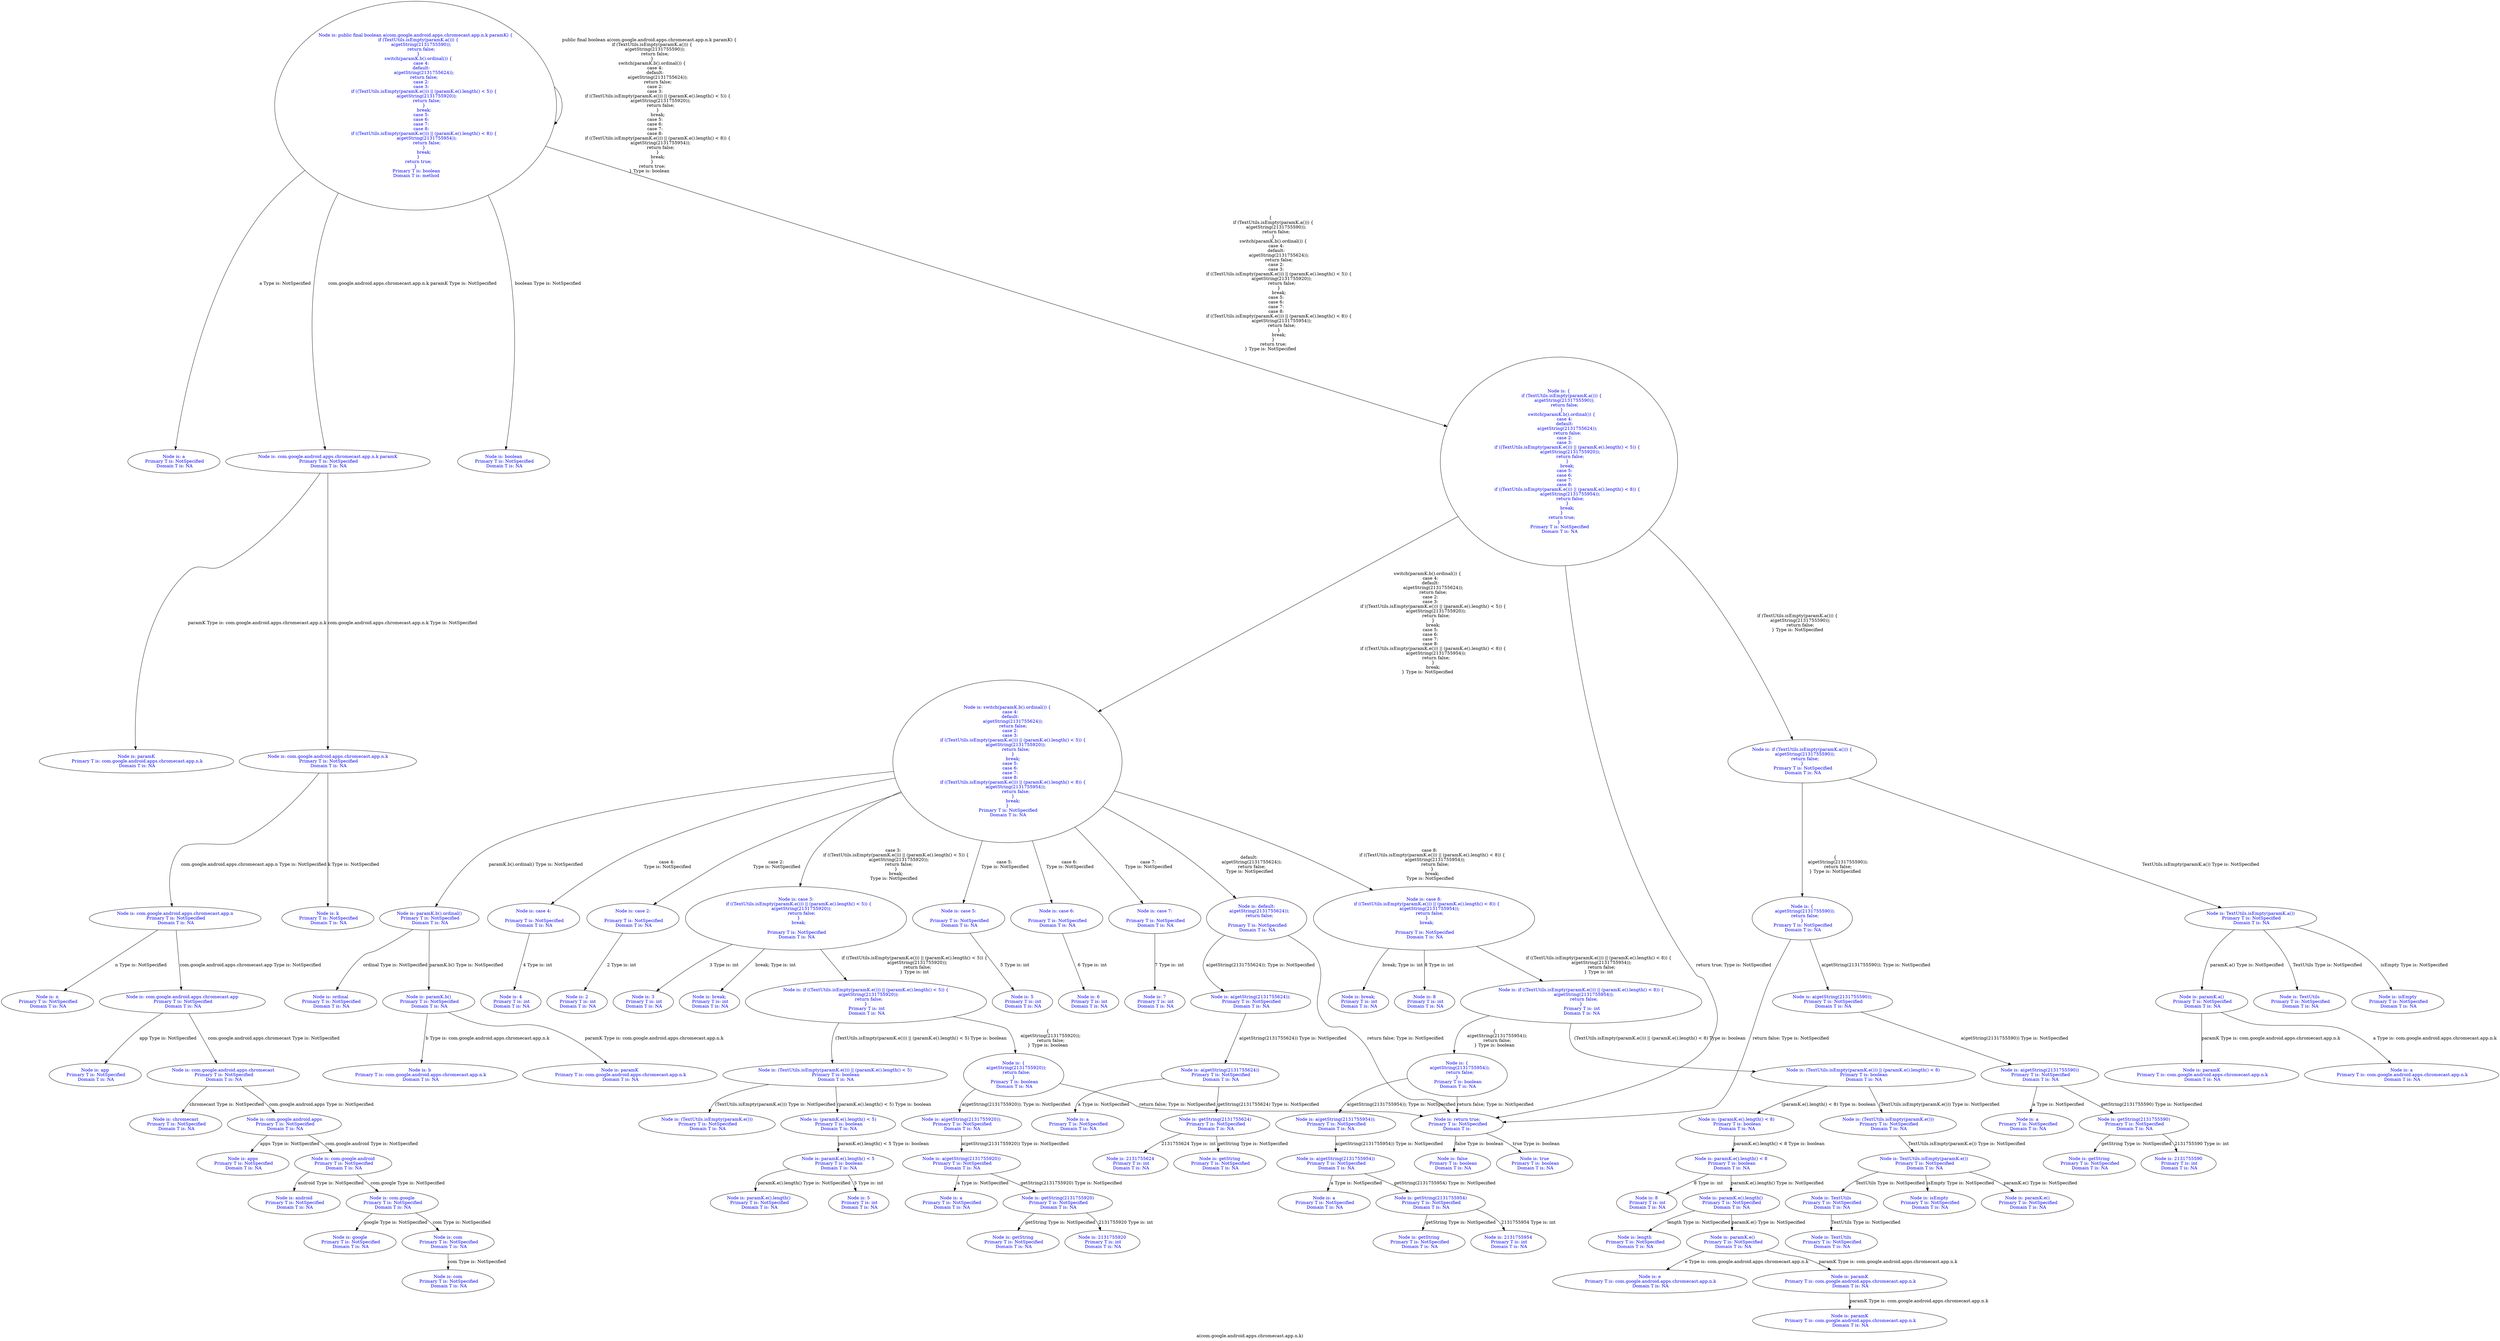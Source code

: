 digraph "a(com.google.android.apps.chromecast.app.n.k)" {
 label="a(com.google.android.apps.chromecast.app.n.k)"
{
 node [shape=box]} 
3597 -> 3597[label="public final boolean a(com.google.android.apps.chromecast.app.n.k paramK) {
    if (TextUtils.isEmpty(paramK.a())) {
        a(getString(2131755590));
        return false;
    }
    switch(paramK.b().ordinal()) {
        case 4:
        default:
            a(getString(2131755624));
            return false;
        case 2:
        case 3:
            if ((TextUtils.isEmpty(paramK.e())) || (paramK.e().length() < 5)) {
                a(getString(2131755920));
                return false;
            }
            break;
        case 5:
        case 6:
        case 7:
        case 8:
            if ((TextUtils.isEmpty(paramK.e())) || (paramK.e().length() < 8)) {
                a(getString(2131755954));
                return false;
            }
            break;
    }
    return true;
} Type is: boolean"];
3597[label="Node is: public final boolean a(com.google.android.apps.chromecast.app.n.k paramK) {
    if (TextUtils.isEmpty(paramK.a())) {
        a(getString(2131755590));
        return false;
    }
    switch(paramK.b().ordinal()) {
        case 4:
        default:
            a(getString(2131755624));
            return false;
        case 2:
        case 3:
            if ((TextUtils.isEmpty(paramK.e())) || (paramK.e().length() < 5)) {
                a(getString(2131755920));
                return false;
            }
            break;
        case 5:
        case 6:
        case 7:
        case 8:
            if ((TextUtils.isEmpty(paramK.e())) || (paramK.e().length() < 8)) {
                a(getString(2131755954));
                return false;
            }
            break;
    }
    return true;
}
 Primary T is: boolean
 Domain T is: method",fontcolor="blue"];
  3597 -> 3598[label="a Type is: NotSpecified"];
3598[label="Node is: a
 Primary T is: NotSpecified
 Domain T is: NA",fontcolor="blue"];
  3597 -> 3599[label="com.google.android.apps.chromecast.app.n.k paramK Type is: NotSpecified"];
3599[label="Node is: com.google.android.apps.chromecast.app.n.k paramK
 Primary T is: NotSpecified
 Domain T is: NA",fontcolor="blue"];
  3599 -> 3600[label="com.google.android.apps.chromecast.app.n.k Type is: NotSpecified"];
3600[label="Node is: com.google.android.apps.chromecast.app.n.k
 Primary T is: NotSpecified
 Domain T is: NA",fontcolor="blue"];
  3600 -> 3601[label="com.google.android.apps.chromecast.app.n Type is: NotSpecified"];
3601[label="Node is: com.google.android.apps.chromecast.app.n
 Primary T is: NotSpecified
 Domain T is: NA",fontcolor="blue"];
  3601 -> 3602[label="com.google.android.apps.chromecast.app Type is: NotSpecified"];
3602[label="Node is: com.google.android.apps.chromecast.app
 Primary T is: NotSpecified
 Domain T is: NA",fontcolor="blue"];
  3602 -> 3603[label="com.google.android.apps.chromecast Type is: NotSpecified"];
3603[label="Node is: com.google.android.apps.chromecast
 Primary T is: NotSpecified
 Domain T is: NA",fontcolor="blue"];
  3603 -> 3604[label="com.google.android.apps Type is: NotSpecified"];
3604[label="Node is: com.google.android.apps
 Primary T is: NotSpecified
 Domain T is: NA",fontcolor="blue"];
  3604 -> 3605[label="com.google.android Type is: NotSpecified"];
3605[label="Node is: com.google.android
 Primary T is: NotSpecified
 Domain T is: NA",fontcolor="blue"];
  3605 -> 3606[label="com.google Type is: NotSpecified"];
3606[label="Node is: com.google
 Primary T is: NotSpecified
 Domain T is: NA",fontcolor="blue"];
  3606 -> 3607[label="com Type is: NotSpecified"];
3607[label="Node is: com
 Primary T is: NotSpecified
 Domain T is: NA",fontcolor="blue"];
  3607 -> 3608[label="com Type is: NotSpecified"];
3608[label="Node is: com
 Primary T is: NotSpecified
 Domain T is: NA",fontcolor="blue"];
  3606 -> 3609[label="google Type is: NotSpecified"];
3609[label="Node is: google
 Primary T is: NotSpecified
 Domain T is: NA",fontcolor="blue"];
  3605 -> 3610[label="android Type is: NotSpecified"];
3610[label="Node is: android
 Primary T is: NotSpecified
 Domain T is: NA",fontcolor="blue"];
  3604 -> 3611[label="apps Type is: NotSpecified"];
3611[label="Node is: apps
 Primary T is: NotSpecified
 Domain T is: NA",fontcolor="blue"];
  3603 -> 3612[label="chromecast Type is: NotSpecified"];
3612[label="Node is: chromecast
 Primary T is: NotSpecified
 Domain T is: NA",fontcolor="blue"];
  3602 -> 3613[label="app Type is: NotSpecified"];
3613[label="Node is: app
 Primary T is: NotSpecified
 Domain T is: NA",fontcolor="blue"];
  3601 -> 3614[label="n Type is: NotSpecified"];
3614[label="Node is: n
 Primary T is: NotSpecified
 Domain T is: NA",fontcolor="blue"];
  3600 -> 3615[label="k Type is: NotSpecified"];
3615[label="Node is: k
 Primary T is: NotSpecified
 Domain T is: NA",fontcolor="blue"];
  3599 -> 3616[label="paramK Type is: com.google.android.apps.chromecast.app.n.k"];
3616[label="Node is: paramK
 Primary T is: com.google.android.apps.chromecast.app.n.k
 Domain T is: NA",fontcolor="blue"];
  3597 -> 3617[label="boolean Type is: NotSpecified"];
3617[label="Node is: boolean
 Primary T is: NotSpecified
 Domain T is: NA",fontcolor="blue"];
  3597 -> 3618[label="{
    if (TextUtils.isEmpty(paramK.a())) {
        a(getString(2131755590));
        return false;
    }
    switch(paramK.b().ordinal()) {
        case 4:
        default:
            a(getString(2131755624));
            return false;
        case 2:
        case 3:
            if ((TextUtils.isEmpty(paramK.e())) || (paramK.e().length() < 5)) {
                a(getString(2131755920));
                return false;
            }
            break;
        case 5:
        case 6:
        case 7:
        case 8:
            if ((TextUtils.isEmpty(paramK.e())) || (paramK.e().length() < 8)) {
                a(getString(2131755954));
                return false;
            }
            break;
    }
    return true;
} Type is: NotSpecified"];
3618[label="Node is: {
    if (TextUtils.isEmpty(paramK.a())) {
        a(getString(2131755590));
        return false;
    }
    switch(paramK.b().ordinal()) {
        case 4:
        default:
            a(getString(2131755624));
            return false;
        case 2:
        case 3:
            if ((TextUtils.isEmpty(paramK.e())) || (paramK.e().length() < 5)) {
                a(getString(2131755920));
                return false;
            }
            break;
        case 5:
        case 6:
        case 7:
        case 8:
            if ((TextUtils.isEmpty(paramK.e())) || (paramK.e().length() < 8)) {
                a(getString(2131755954));
                return false;
            }
            break;
    }
    return true;
}
 Primary T is: NotSpecified
 Domain T is: NA",fontcolor="blue"];
  3618 -> 3619[label="if (TextUtils.isEmpty(paramK.a())) {
    a(getString(2131755590));
    return false;
} Type is: NotSpecified"];
3619[label="Node is: if (TextUtils.isEmpty(paramK.a())) {
    a(getString(2131755590));
    return false;
}
 Primary T is: NotSpecified
 Domain T is: NA",fontcolor="blue"];
  3619 -> 3620[label="TextUtils.isEmpty(paramK.a()) Type is: NotSpecified"];
3620[label="Node is: TextUtils.isEmpty(paramK.a())
 Primary T is: NotSpecified
 Domain T is: NA",fontcolor="blue"];
  3620 -> 3621[label="TextUtils Type is: NotSpecified"];
3621[label="Node is: TextUtils
 Primary T is: NotSpecified
 Domain T is: NA",fontcolor="blue"];
  3701 -> 3702[label="TextUtils Type is: NotSpecified"];
3702[label="Node is: TextUtils
 Primary T is: NotSpecified
 Domain T is: NA",fontcolor="blue"];
  3620 -> 3623[label="isEmpty Type is: NotSpecified"];
3623[label="Node is: isEmpty
 Primary T is: NotSpecified
 Domain T is: NA",fontcolor="blue"];
  3620 -> 3624[label="paramK.a() Type is: NotSpecified"];
3624[label="Node is: paramK.a()
 Primary T is: NotSpecified
 Domain T is: NA",fontcolor="blue"];
  3624 -> 3625[label="paramK Type is: com.google.android.apps.chromecast.app.n.k"];
3625[label="Node is: paramK
 Primary T is: com.google.android.apps.chromecast.app.n.k
 Domain T is: NA",fontcolor="blue"];
  3712 -> 3713[label="paramK Type is: com.google.android.apps.chromecast.app.n.k"];
3713[label="Node is: paramK
 Primary T is: com.google.android.apps.chromecast.app.n.k
 Domain T is: NA",fontcolor="blue"];
  3624 -> 3627[label="a Type is: com.google.android.apps.chromecast.app.n.k"];
3627[label="Node is: a
 Primary T is: com.google.android.apps.chromecast.app.n.k
 Domain T is: NA",fontcolor="blue"];
  3619 -> 3628[label="{
    a(getString(2131755590));
    return false;
} Type is: NotSpecified"];
3628[label="Node is: {
    a(getString(2131755590));
    return false;
}
 Primary T is: NotSpecified
 Domain T is: NA",fontcolor="blue"];
  3628 -> 3629[label="a(getString(2131755590)); Type is: NotSpecified"];
3629[label="Node is: a(getString(2131755590));
 Primary T is: NotSpecified
 Domain T is: NA",fontcolor="blue"];
  3629 -> 3630[label="a(getString(2131755590)) Type is: NotSpecified"];
3630[label="Node is: a(getString(2131755590))
 Primary T is: NotSpecified
 Domain T is: NA",fontcolor="blue"];
  3630 -> 3631[label="a Type is: NotSpecified"];
3631[label="Node is: a
 Primary T is: NotSpecified
 Domain T is: NA",fontcolor="blue"];
  3630 -> 3632[label="getString(2131755590) Type is: NotSpecified"];
3632[label="Node is: getString(2131755590)
 Primary T is: NotSpecified
 Domain T is: NA",fontcolor="blue"];
  3632 -> 3633[label="getString Type is: NotSpecified"];
3633[label="Node is: getString
 Primary T is: NotSpecified
 Domain T is: NA",fontcolor="blue"];
  3632 -> 3634[label="2131755590 Type is: int"];
3634[label="Node is: 2131755590
 Primary T is: int
 Domain T is: NA",fontcolor="blue"];
  3628 -> null[label="return false; Type is: NotSpecified"];
null[label="Node is: return false;
 Primary T is: NotSpecified
 Domain T is: ",fontcolor="blue"];
  null -> 3725[label="false Type is: boolean"];
3725[label="Node is: false
 Primary T is: boolean
 Domain T is: NA",fontcolor="blue"];
  3618 -> 3637[label="switch(paramK.b().ordinal()) {
    case 4:
    default:
        a(getString(2131755624));
        return false;
    case 2:
    case 3:
        if ((TextUtils.isEmpty(paramK.e())) || (paramK.e().length() < 5)) {
            a(getString(2131755920));
            return false;
        }
        break;
    case 5:
    case 6:
    case 7:
    case 8:
        if ((TextUtils.isEmpty(paramK.e())) || (paramK.e().length() < 8)) {
            a(getString(2131755954));
            return false;
        }
        break;
} Type is: NotSpecified"];
3637[label="Node is: switch(paramK.b().ordinal()) {
    case 4:
    default:
        a(getString(2131755624));
        return false;
    case 2:
    case 3:
        if ((TextUtils.isEmpty(paramK.e())) || (paramK.e().length() < 5)) {
            a(getString(2131755920));
            return false;
        }
        break;
    case 5:
    case 6:
    case 7:
    case 8:
        if ((TextUtils.isEmpty(paramK.e())) || (paramK.e().length() < 8)) {
            a(getString(2131755954));
            return false;
        }
        break;
}
 Primary T is: NotSpecified
 Domain T is: NA",fontcolor="blue"];
  3637 -> 3638[label="paramK.b().ordinal() Type is: NotSpecified"];
3638[label="Node is: paramK.b().ordinal()
 Primary T is: NotSpecified
 Domain T is: NA",fontcolor="blue"];
  3638 -> 3639[label="paramK.b() Type is: NotSpecified"];
3639[label="Node is: paramK.b()
 Primary T is: NotSpecified
 Domain T is: NA",fontcolor="blue"];
  3639 -> 3640[label="paramK Type is: com.google.android.apps.chromecast.app.n.k"];
3640[label="Node is: paramK
 Primary T is: com.google.android.apps.chromecast.app.n.k
 Domain T is: NA",fontcolor="blue"];
  3639 -> 3642[label="b Type is: com.google.android.apps.chromecast.app.n.k"];
3642[label="Node is: b
 Primary T is: com.google.android.apps.chromecast.app.n.k
 Domain T is: NA",fontcolor="blue"];
  3638 -> 3643[label="ordinal Type is: NotSpecified"];
3643[label="Node is: ordinal
 Primary T is: NotSpecified
 Domain T is: NA",fontcolor="blue"];
  3637 -> 3644[label="case 4:
 Type is: NotSpecified"];
3644[label="Node is: case 4:

 Primary T is: NotSpecified
 Domain T is: NA",fontcolor="blue"];
  3644 -> 3645[label="4 Type is: int"];
3645[label="Node is: 4
 Primary T is: int
 Domain T is: NA",fontcolor="blue"];
  3637 -> 3646[label="default:
    a(getString(2131755624));
    return false;
 Type is: NotSpecified"];
3646[label="Node is: default:
    a(getString(2131755624));
    return false;

 Primary T is: NotSpecified
 Domain T is: NA",fontcolor="blue"];
  3646 -> 3647[label="a(getString(2131755624)); Type is: NotSpecified"];
3647[label="Node is: a(getString(2131755624));
 Primary T is: NotSpecified
 Domain T is: NA",fontcolor="blue"];
  3647 -> 3648[label="a(getString(2131755624)) Type is: NotSpecified"];
3648[label="Node is: a(getString(2131755624))
 Primary T is: NotSpecified
 Domain T is: NA",fontcolor="blue"];
  3648 -> 3649[label="a Type is: NotSpecified"];
3649[label="Node is: a
 Primary T is: NotSpecified
 Domain T is: NA",fontcolor="blue"];
  3648 -> 3650[label="getString(2131755624) Type is: NotSpecified"];
3650[label="Node is: getString(2131755624)
 Primary T is: NotSpecified
 Domain T is: NA",fontcolor="blue"];
  3650 -> 3651[label="getString Type is: NotSpecified"];
3651[label="Node is: getString
 Primary T is: NotSpecified
 Domain T is: NA",fontcolor="blue"];
  3650 -> 3652[label="2131755624 Type is: int"];
3652[label="Node is: 2131755624
 Primary T is: int
 Domain T is: NA",fontcolor="blue"];
  3646 -> null[label="return false; Type is: NotSpecified"];
null[label="Node is: return false;
 Primary T is: NotSpecified
 Domain T is: ",fontcolor="blue"];
  3637 -> 3655[label="case 2:
 Type is: NotSpecified"];
3655[label="Node is: case 2:

 Primary T is: NotSpecified
 Domain T is: NA",fontcolor="blue"];
  3655 -> 3656[label="2 Type is: int"];
3656[label="Node is: 2
 Primary T is: int
 Domain T is: NA",fontcolor="blue"];
  3637 -> 3657[label="case 3:
    if ((TextUtils.isEmpty(paramK.e())) || (paramK.e().length() < 5)) {
        a(getString(2131755920));
        return false;
    }
    break;
 Type is: NotSpecified"];
3657[label="Node is: case 3:
    if ((TextUtils.isEmpty(paramK.e())) || (paramK.e().length() < 5)) {
        a(getString(2131755920));
        return false;
    }
    break;

 Primary T is: NotSpecified
 Domain T is: NA",fontcolor="blue"];
  3657 -> 3658[label="3 Type is: int"];
3658[label="Node is: 3
 Primary T is: int
 Domain T is: NA",fontcolor="blue"];
  3657 -> 3659[label="if ((TextUtils.isEmpty(paramK.e())) || (paramK.e().length() < 5)) {
    a(getString(2131755920));
    return false;
} Type is: int"];
3659[label="Node is: if ((TextUtils.isEmpty(paramK.e())) || (paramK.e().length() < 5)) {
    a(getString(2131755920));
    return false;
}
 Primary T is: int
 Domain T is: NA",fontcolor="blue"];
  3659 -> 3660[label="(TextUtils.isEmpty(paramK.e())) || (paramK.e().length() < 5) Type is: boolean"];
3660[label="Node is: (TextUtils.isEmpty(paramK.e())) || (paramK.e().length() < 5)
 Primary T is: boolean
 Domain T is: NA",fontcolor="blue"];
  3660 -> 3661[label="(TextUtils.isEmpty(paramK.e())) Type is: NotSpecified"];
3661[label="Node is: (TextUtils.isEmpty(paramK.e()))
 Primary T is: NotSpecified
 Domain T is: NA",fontcolor="blue"];
  3699 -> 3700[label="TextUtils.isEmpty(paramK.e()) Type is: NotSpecified"];
3700[label="Node is: TextUtils.isEmpty(paramK.e())
 Primary T is: NotSpecified
 Domain T is: NA",fontcolor="blue"];
  3700 -> 3701[label="TextUtils Type is: NotSpecified"];
3701[label="Node is: TextUtils
 Primary T is: NotSpecified
 Domain T is: NA",fontcolor="blue"];
  3700 -> 3703[label="isEmpty Type is: NotSpecified"];
3703[label="Node is: isEmpty
 Primary T is: NotSpecified
 Domain T is: NA",fontcolor="blue"];
  3700 -> 3704[label="paramK.e() Type is: NotSpecified"];
3704[label="Node is: paramK.e()
 Primary T is: NotSpecified
 Domain T is: NA",fontcolor="blue"];
  3711 -> 3712[label="paramK Type is: com.google.android.apps.chromecast.app.n.k"];
3712[label="Node is: paramK
 Primary T is: com.google.android.apps.chromecast.app.n.k
 Domain T is: NA",fontcolor="blue"];
  3711 -> 3714[label="e Type is: com.google.android.apps.chromecast.app.n.k"];
3714[label="Node is: e
 Primary T is: com.google.android.apps.chromecast.app.n.k
 Domain T is: NA",fontcolor="blue"];
  3660 -> 3670[label="(paramK.e().length() < 5) Type is: boolean"];
3670[label="Node is: (paramK.e().length() < 5)
 Primary T is: boolean
 Domain T is: NA",fontcolor="blue"];
  3670 -> 3671[label="paramK.e().length() < 5 Type is: boolean"];
3671[label="Node is: paramK.e().length() < 5
 Primary T is: boolean
 Domain T is: NA",fontcolor="blue"];
  3671 -> 3672[label="paramK.e().length() Type is: NotSpecified"];
3672[label="Node is: paramK.e().length()
 Primary T is: NotSpecified
 Domain T is: NA",fontcolor="blue"];
  3710 -> 3711[label="paramK.e() Type is: NotSpecified"];
3711[label="Node is: paramK.e()
 Primary T is: NotSpecified
 Domain T is: NA",fontcolor="blue"];
  3710 -> 3715[label="length Type is: NotSpecified"];
3715[label="Node is: length
 Primary T is: NotSpecified
 Domain T is: NA",fontcolor="blue"];
  3671 -> 3678[label="5 Type is: int"];
3678[label="Node is: 5
 Primary T is: int
 Domain T is: NA",fontcolor="blue"];
  3659 -> 3679[label="{
    a(getString(2131755920));
    return false;
} Type is: boolean"];
3679[label="Node is: {
    a(getString(2131755920));
    return false;
}
 Primary T is: boolean
 Domain T is: NA",fontcolor="blue"];
  3679 -> 3680[label="a(getString(2131755920)); Type is: NotSpecified"];
3680[label="Node is: a(getString(2131755920));
 Primary T is: NotSpecified
 Domain T is: NA",fontcolor="blue"];
  3680 -> 3681[label="a(getString(2131755920)) Type is: NotSpecified"];
3681[label="Node is: a(getString(2131755920))
 Primary T is: NotSpecified
 Domain T is: NA",fontcolor="blue"];
  3681 -> 3682[label="a Type is: NotSpecified"];
3682[label="Node is: a
 Primary T is: NotSpecified
 Domain T is: NA",fontcolor="blue"];
  3681 -> 3683[label="getString(2131755920) Type is: NotSpecified"];
3683[label="Node is: getString(2131755920)
 Primary T is: NotSpecified
 Domain T is: NA",fontcolor="blue"];
  3683 -> 3684[label="getString Type is: NotSpecified"];
3684[label="Node is: getString
 Primary T is: NotSpecified
 Domain T is: NA",fontcolor="blue"];
  3683 -> 3685[label="2131755920 Type is: int"];
3685[label="Node is: 2131755920
 Primary T is: int
 Domain T is: NA",fontcolor="blue"];
  3679 -> null[label="return false; Type is: NotSpecified"];
null[label="Node is: return false;
 Primary T is: NotSpecified
 Domain T is: ",fontcolor="blue"];
  3657 -> 3688[label="break; Type is: int"];
3688[label="Node is: break;
 Primary T is: int
 Domain T is: NA",fontcolor="blue"];
  3637 -> 3689[label="case 5:
 Type is: NotSpecified"];
3689[label="Node is: case 5:

 Primary T is: NotSpecified
 Domain T is: NA",fontcolor="blue"];
  3689 -> 3690[label="5 Type is: int"];
3690[label="Node is: 5
 Primary T is: int
 Domain T is: NA",fontcolor="blue"];
  3637 -> 3691[label="case 6:
 Type is: NotSpecified"];
3691[label="Node is: case 6:

 Primary T is: NotSpecified
 Domain T is: NA",fontcolor="blue"];
  3691 -> 3692[label="6 Type is: int"];
3692[label="Node is: 6
 Primary T is: int
 Domain T is: NA",fontcolor="blue"];
  3637 -> 3693[label="case 7:
 Type is: NotSpecified"];
3693[label="Node is: case 7:

 Primary T is: NotSpecified
 Domain T is: NA",fontcolor="blue"];
  3693 -> 3694[label="7 Type is: int"];
3694[label="Node is: 7
 Primary T is: int
 Domain T is: NA",fontcolor="blue"];
  3637 -> 3695[label="case 8:
    if ((TextUtils.isEmpty(paramK.e())) || (paramK.e().length() < 8)) {
        a(getString(2131755954));
        return false;
    }
    break;
 Type is: NotSpecified"];
3695[label="Node is: case 8:
    if ((TextUtils.isEmpty(paramK.e())) || (paramK.e().length() < 8)) {
        a(getString(2131755954));
        return false;
    }
    break;

 Primary T is: NotSpecified
 Domain T is: NA",fontcolor="blue"];
  3695 -> 3696[label="8 Type is: int"];
3696[label="Node is: 8
 Primary T is: int
 Domain T is: NA",fontcolor="blue"];
  3695 -> 3697[label="if ((TextUtils.isEmpty(paramK.e())) || (paramK.e().length() < 8)) {
    a(getString(2131755954));
    return false;
} Type is: int"];
3697[label="Node is: if ((TextUtils.isEmpty(paramK.e())) || (paramK.e().length() < 8)) {
    a(getString(2131755954));
    return false;
}
 Primary T is: int
 Domain T is: NA",fontcolor="blue"];
  3697 -> 3698[label="(TextUtils.isEmpty(paramK.e())) || (paramK.e().length() < 8) Type is: boolean"];
3698[label="Node is: (TextUtils.isEmpty(paramK.e())) || (paramK.e().length() < 8)
 Primary T is: boolean
 Domain T is: NA",fontcolor="blue"];
  3698 -> 3699[label="(TextUtils.isEmpty(paramK.e())) Type is: NotSpecified"];
3699[label="Node is: (TextUtils.isEmpty(paramK.e()))
 Primary T is: NotSpecified
 Domain T is: NA",fontcolor="blue"];
  3698 -> 3708[label="(paramK.e().length() < 8) Type is: boolean"];
3708[label="Node is: (paramK.e().length() < 8)
 Primary T is: boolean
 Domain T is: NA",fontcolor="blue"];
  3708 -> 3709[label="paramK.e().length() < 8 Type is: boolean"];
3709[label="Node is: paramK.e().length() < 8
 Primary T is: boolean
 Domain T is: NA",fontcolor="blue"];
  3709 -> 3710[label="paramK.e().length() Type is: NotSpecified"];
3710[label="Node is: paramK.e().length()
 Primary T is: NotSpecified
 Domain T is: NA",fontcolor="blue"];
  3709 -> 3716[label="8 Type is: int"];
3716[label="Node is: 8
 Primary T is: int
 Domain T is: NA",fontcolor="blue"];
  3697 -> 3717[label="{
    a(getString(2131755954));
    return false;
} Type is: boolean"];
3717[label="Node is: {
    a(getString(2131755954));
    return false;
}
 Primary T is: boolean
 Domain T is: NA",fontcolor="blue"];
  3717 -> 3718[label="a(getString(2131755954)); Type is: NotSpecified"];
3718[label="Node is: a(getString(2131755954));
 Primary T is: NotSpecified
 Domain T is: NA",fontcolor="blue"];
  3718 -> 3719[label="a(getString(2131755954)) Type is: NotSpecified"];
3719[label="Node is: a(getString(2131755954))
 Primary T is: NotSpecified
 Domain T is: NA",fontcolor="blue"];
  3719 -> 3720[label="a Type is: NotSpecified"];
3720[label="Node is: a
 Primary T is: NotSpecified
 Domain T is: NA",fontcolor="blue"];
  3719 -> 3721[label="getString(2131755954) Type is: NotSpecified"];
3721[label="Node is: getString(2131755954)
 Primary T is: NotSpecified
 Domain T is: NA",fontcolor="blue"];
  3721 -> 3722[label="getString Type is: NotSpecified"];
3722[label="Node is: getString
 Primary T is: NotSpecified
 Domain T is: NA",fontcolor="blue"];
  3721 -> 3723[label="2131755954 Type is: int"];
3723[label="Node is: 2131755954
 Primary T is: int
 Domain T is: NA",fontcolor="blue"];
  3717 -> null[label="return false; Type is: NotSpecified"];
null[label="Node is: return false;
 Primary T is: NotSpecified
 Domain T is: ",fontcolor="blue"];
  3695 -> 3726[label="break; Type is: int"];
3726[label="Node is: break;
 Primary T is: int
 Domain T is: NA",fontcolor="blue"];
  3618 -> null[label="return true; Type is: NotSpecified"];
null[label="Node is: return true;
 Primary T is: NotSpecified
 Domain T is: ",fontcolor="blue"];
  null -> 3728[label="true Type is: boolean"];
3728[label="Node is: true
 Primary T is: boolean
 Domain T is: NA",fontcolor="blue"];
  }
